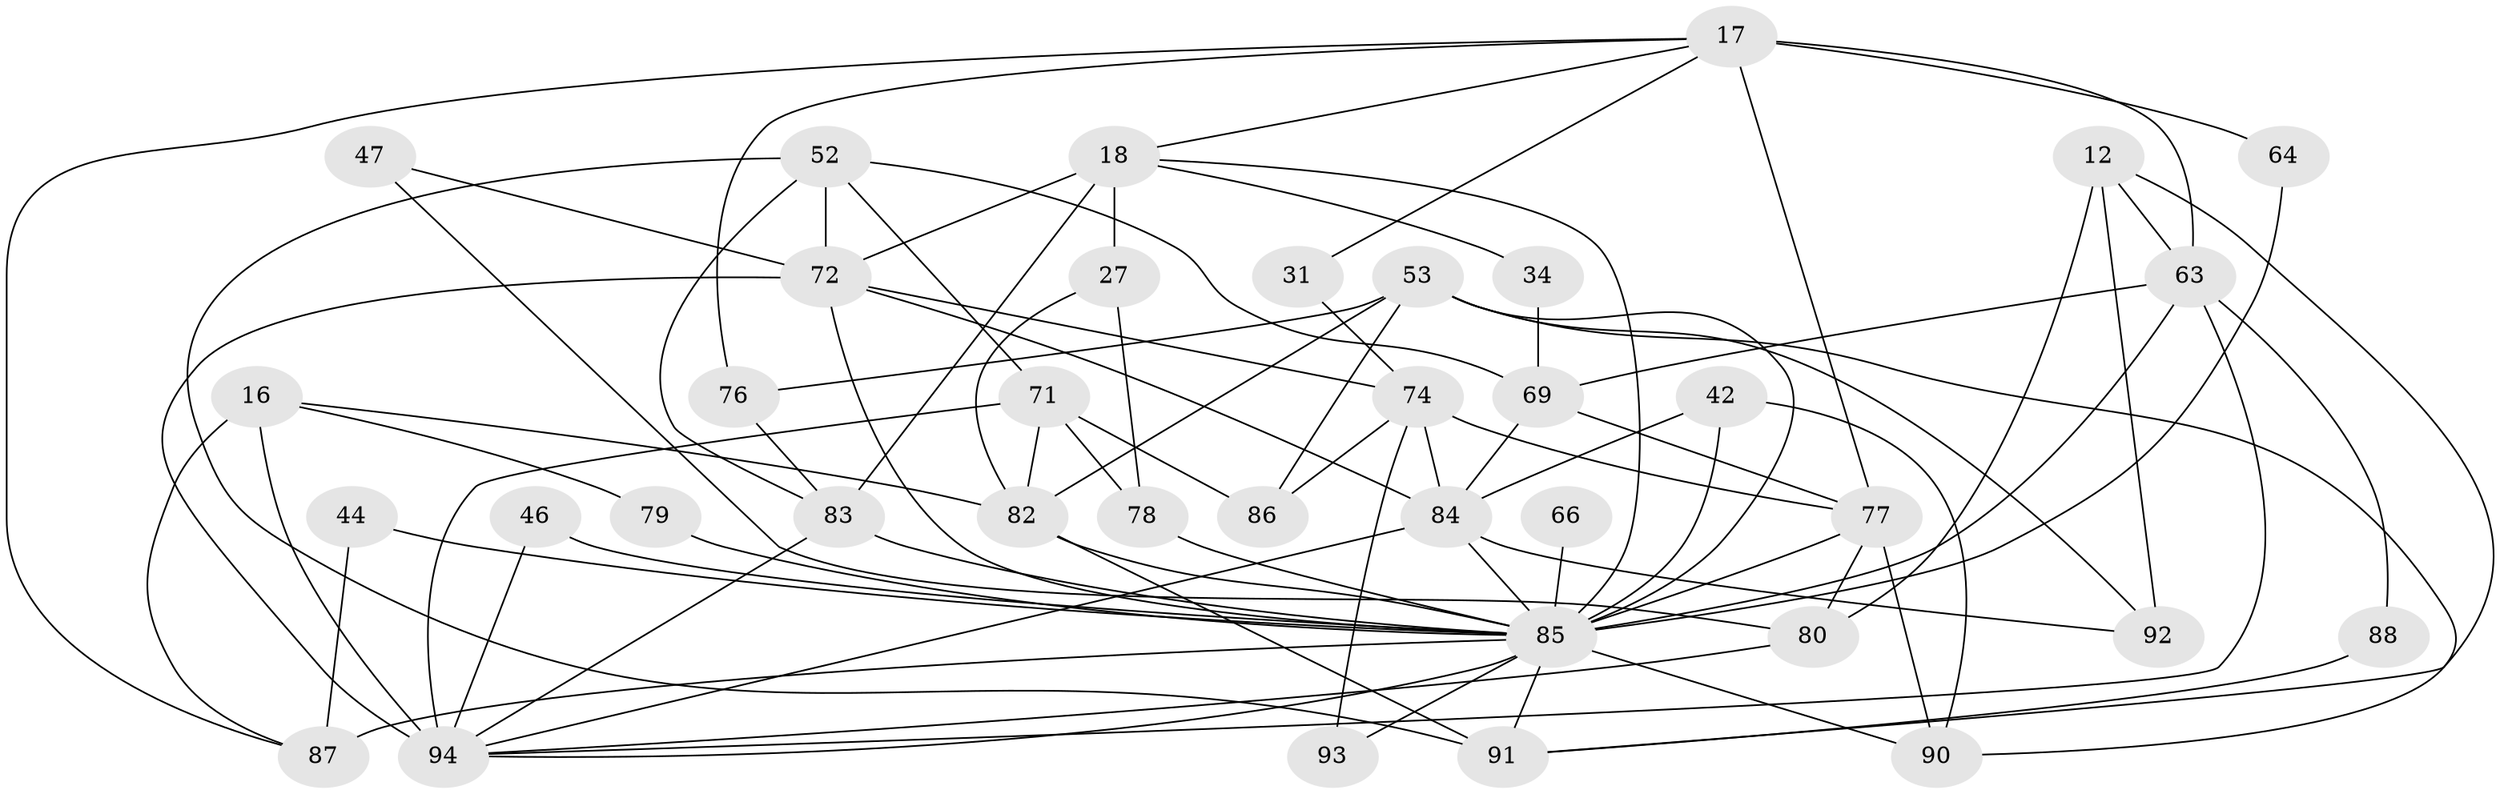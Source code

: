 // original degree distribution, {3: 0.2553191489361702, 5: 0.2872340425531915, 4: 0.20212765957446807, 6: 0.06382978723404255, 2: 0.14893617021276595, 7: 0.031914893617021274, 8: 0.010638297872340425}
// Generated by graph-tools (version 1.1) at 2025/53/03/04/25 21:53:10]
// undirected, 37 vertices, 84 edges
graph export_dot {
graph [start="1"]
  node [color=gray90,style=filled];
  12;
  16 [super="+3"];
  17 [super="+1+14"];
  18 [super="+15"];
  27;
  31;
  34;
  42 [super="+36"];
  44 [super="+13"];
  46;
  47;
  52 [super="+11"];
  53 [super="+48"];
  63 [super="+35+4"];
  64;
  66 [super="+32"];
  69;
  71 [super="+37"];
  72 [super="+20+56+65"];
  74 [super="+22+57"];
  76 [super="+38"];
  77 [super="+2"];
  78;
  79 [super="+49"];
  80 [super="+7"];
  82 [super="+50+62"];
  83 [super="+29"];
  84 [super="+33+60"];
  85 [super="+24+75+81"];
  86;
  87;
  88;
  90 [super="+59"];
  91 [super="+89"];
  92;
  93;
  94 [super="+25+54+51+68"];
  12 -- 80 [weight=2];
  12 -- 92;
  12 -- 91;
  12 -- 63 [weight=2];
  16 -- 87;
  16 -- 82 [weight=2];
  16 -- 94 [weight=3];
  16 -- 79;
  17 -- 63 [weight=2];
  17 -- 31;
  17 -- 64;
  17 -- 18;
  17 -- 87;
  17 -- 77;
  17 -- 76;
  18 -- 27 [weight=2];
  18 -- 34;
  18 -- 72;
  18 -- 85;
  18 -- 83;
  27 -- 78;
  27 -- 82;
  31 -- 74 [weight=2];
  34 -- 69;
  42 -- 85 [weight=3];
  42 -- 90;
  42 -- 84 [weight=2];
  44 -- 87 [weight=2];
  44 -- 85;
  46 -- 94;
  46 -- 85;
  47 -- 80;
  47 -- 72;
  52 -- 69 [weight=2];
  52 -- 91 [weight=2];
  52 -- 71;
  52 -- 72 [weight=2];
  52 -- 83;
  53 -- 82;
  53 -- 86;
  53 -- 92;
  53 -- 90 [weight=2];
  53 -- 85;
  53 -- 76;
  63 -- 69 [weight=2];
  63 -- 88;
  63 -- 94;
  63 -- 85;
  64 -- 85;
  66 -- 85 [weight=3];
  69 -- 77;
  69 -- 84 [weight=2];
  71 -- 82 [weight=2];
  71 -- 86;
  71 -- 94 [weight=2];
  71 -- 78;
  72 -- 94 [weight=5];
  72 -- 74 [weight=4];
  72 -- 85 [weight=2];
  72 -- 84;
  74 -- 86;
  74 -- 93 [weight=2];
  74 -- 84;
  74 -- 77;
  76 -- 83;
  77 -- 90 [weight=2];
  77 -- 80;
  77 -- 85 [weight=2];
  78 -- 85;
  79 -- 85 [weight=3];
  80 -- 94;
  82 -- 91 [weight=3];
  82 -- 85 [weight=2];
  83 -- 85 [weight=3];
  83 -- 94 [weight=3];
  84 -- 92;
  84 -- 94;
  84 -- 85;
  85 -- 94;
  85 -- 93;
  85 -- 87;
  85 -- 91 [weight=3];
  85 -- 90;
  88 -- 91;
}
